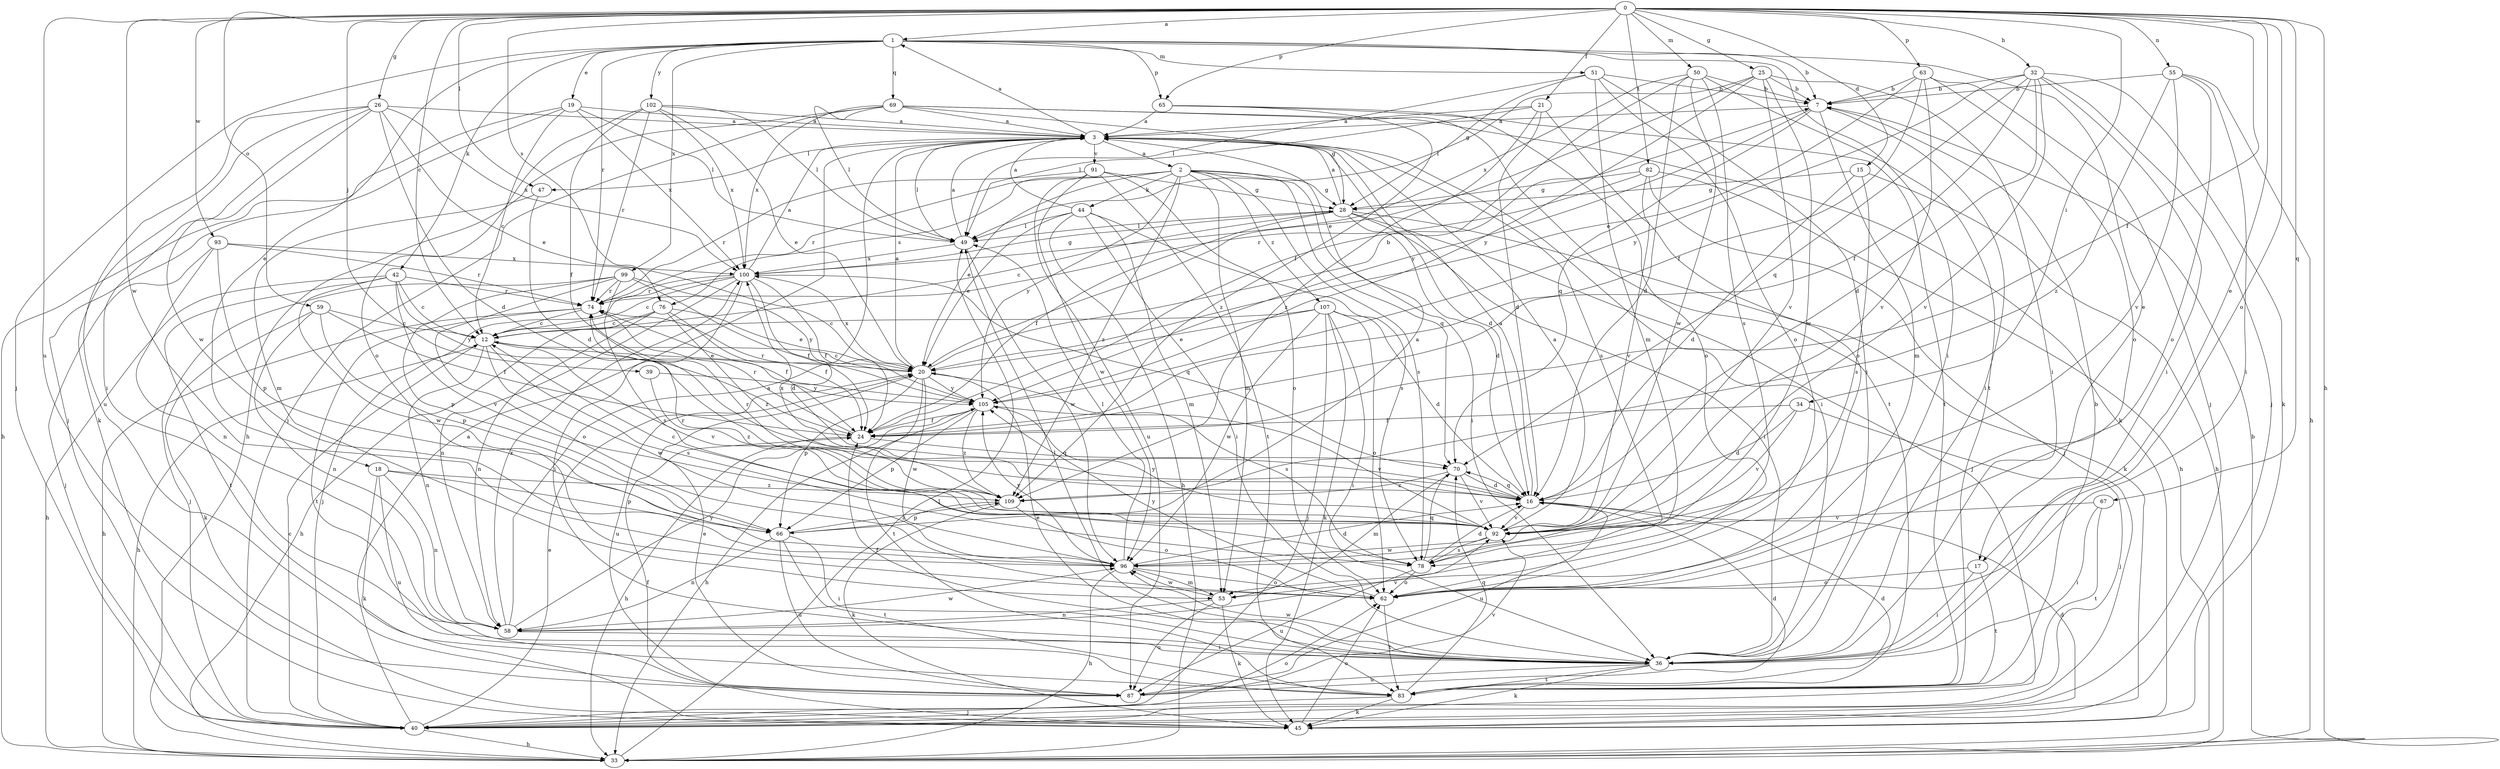 strict digraph  {
0;
1;
2;
3;
7;
12;
15;
16;
17;
18;
19;
20;
21;
24;
25;
26;
28;
32;
33;
34;
36;
39;
40;
42;
44;
45;
47;
49;
50;
51;
53;
55;
58;
59;
62;
63;
65;
66;
67;
69;
70;
74;
76;
78;
82;
83;
87;
91;
92;
93;
96;
99;
100;
102;
105;
107;
109;
0 -> 1  [label=a];
0 -> 12  [label=c];
0 -> 15  [label=d];
0 -> 17  [label=e];
0 -> 21  [label=f];
0 -> 24  [label=f];
0 -> 25  [label=g];
0 -> 26  [label=g];
0 -> 32  [label=h];
0 -> 33  [label=h];
0 -> 34  [label=i];
0 -> 39  [label=j];
0 -> 47  [label=l];
0 -> 50  [label=m];
0 -> 55  [label=n];
0 -> 59  [label=o];
0 -> 62  [label=o];
0 -> 63  [label=p];
0 -> 65  [label=p];
0 -> 67  [label=q];
0 -> 76  [label=s];
0 -> 82  [label=t];
0 -> 87  [label=u];
0 -> 93  [label=w];
0 -> 96  [label=w];
1 -> 7  [label=b];
1 -> 17  [label=e];
1 -> 18  [label=e];
1 -> 19  [label=e];
1 -> 36  [label=i];
1 -> 40  [label=j];
1 -> 42  [label=k];
1 -> 51  [label=m];
1 -> 65  [label=p];
1 -> 69  [label=q];
1 -> 74  [label=r];
1 -> 99  [label=x];
1 -> 102  [label=y];
2 -> 20  [label=e];
2 -> 28  [label=g];
2 -> 36  [label=i];
2 -> 44  [label=k];
2 -> 53  [label=m];
2 -> 70  [label=q];
2 -> 74  [label=r];
2 -> 76  [label=s];
2 -> 78  [label=s];
2 -> 105  [label=y];
2 -> 107  [label=z];
2 -> 109  [label=z];
3 -> 1  [label=a];
3 -> 2  [label=a];
3 -> 16  [label=d];
3 -> 36  [label=i];
3 -> 47  [label=l];
3 -> 49  [label=l];
3 -> 78  [label=s];
3 -> 91  [label=v];
7 -> 3  [label=a];
7 -> 36  [label=i];
7 -> 53  [label=m];
7 -> 70  [label=q];
7 -> 105  [label=y];
12 -> 20  [label=e];
12 -> 33  [label=h];
12 -> 58  [label=n];
12 -> 78  [label=s];
12 -> 92  [label=v];
12 -> 96  [label=w];
15 -> 16  [label=d];
15 -> 28  [label=g];
15 -> 33  [label=h];
15 -> 78  [label=s];
16 -> 3  [label=a];
16 -> 70  [label=q];
16 -> 87  [label=u];
16 -> 92  [label=v];
16 -> 100  [label=x];
17 -> 36  [label=i];
17 -> 62  [label=o];
17 -> 83  [label=t];
18 -> 45  [label=k];
18 -> 58  [label=n];
18 -> 66  [label=p];
18 -> 87  [label=u];
18 -> 109  [label=z];
19 -> 3  [label=a];
19 -> 12  [label=c];
19 -> 33  [label=h];
19 -> 40  [label=j];
19 -> 49  [label=l];
19 -> 100  [label=x];
20 -> 3  [label=a];
20 -> 7  [label=b];
20 -> 12  [label=c];
20 -> 66  [label=p];
20 -> 78  [label=s];
20 -> 83  [label=t];
20 -> 87  [label=u];
20 -> 96  [label=w];
20 -> 100  [label=x];
20 -> 105  [label=y];
21 -> 3  [label=a];
21 -> 16  [label=d];
21 -> 49  [label=l];
21 -> 62  [label=o];
21 -> 109  [label=z];
24 -> 33  [label=h];
24 -> 70  [label=q];
24 -> 74  [label=r];
25 -> 7  [label=b];
25 -> 20  [label=e];
25 -> 36  [label=i];
25 -> 49  [label=l];
25 -> 92  [label=v];
25 -> 96  [label=w];
25 -> 105  [label=y];
26 -> 3  [label=a];
26 -> 16  [label=d];
26 -> 20  [label=e];
26 -> 36  [label=i];
26 -> 45  [label=k];
26 -> 87  [label=u];
26 -> 96  [label=w];
26 -> 100  [label=x];
28 -> 3  [label=a];
28 -> 12  [label=c];
28 -> 16  [label=d];
28 -> 24  [label=f];
28 -> 36  [label=i];
28 -> 40  [label=j];
28 -> 45  [label=k];
28 -> 49  [label=l];
32 -> 7  [label=b];
32 -> 16  [label=d];
32 -> 24  [label=f];
32 -> 36  [label=i];
32 -> 40  [label=j];
32 -> 45  [label=k];
32 -> 70  [label=q];
32 -> 92  [label=v];
32 -> 105  [label=y];
33 -> 7  [label=b];
33 -> 49  [label=l];
34 -> 16  [label=d];
34 -> 24  [label=f];
34 -> 40  [label=j];
34 -> 92  [label=v];
36 -> 20  [label=e];
36 -> 24  [label=f];
36 -> 45  [label=k];
36 -> 49  [label=l];
36 -> 83  [label=t];
36 -> 87  [label=u];
36 -> 96  [label=w];
39 -> 105  [label=y];
39 -> 109  [label=z];
40 -> 3  [label=a];
40 -> 12  [label=c];
40 -> 20  [label=e];
40 -> 33  [label=h];
40 -> 62  [label=o];
42 -> 12  [label=c];
42 -> 33  [label=h];
42 -> 74  [label=r];
42 -> 83  [label=t];
42 -> 92  [label=v];
42 -> 96  [label=w];
42 -> 105  [label=y];
44 -> 3  [label=a];
44 -> 20  [label=e];
44 -> 33  [label=h];
44 -> 36  [label=i];
44 -> 49  [label=l];
44 -> 53  [label=m];
44 -> 78  [label=s];
45 -> 16  [label=d];
45 -> 24  [label=f];
45 -> 62  [label=o];
47 -> 16  [label=d];
47 -> 53  [label=m];
49 -> 3  [label=a];
49 -> 96  [label=w];
49 -> 100  [label=x];
50 -> 7  [label=b];
50 -> 16  [label=d];
50 -> 24  [label=f];
50 -> 78  [label=s];
50 -> 83  [label=t];
50 -> 96  [label=w];
50 -> 100  [label=x];
51 -> 7  [label=b];
51 -> 28  [label=g];
51 -> 36  [label=i];
51 -> 49  [label=l];
51 -> 53  [label=m];
51 -> 62  [label=o];
53 -> 45  [label=k];
53 -> 58  [label=n];
53 -> 87  [label=u];
53 -> 96  [label=w];
55 -> 7  [label=b];
55 -> 33  [label=h];
55 -> 36  [label=i];
55 -> 62  [label=o];
55 -> 92  [label=v];
55 -> 109  [label=z];
58 -> 3  [label=a];
58 -> 36  [label=i];
58 -> 92  [label=v];
58 -> 96  [label=w];
58 -> 100  [label=x];
58 -> 105  [label=y];
59 -> 12  [label=c];
59 -> 24  [label=f];
59 -> 45  [label=k];
59 -> 58  [label=n];
59 -> 66  [label=p];
62 -> 83  [label=t];
62 -> 105  [label=y];
63 -> 7  [label=b];
63 -> 20  [label=e];
63 -> 24  [label=f];
63 -> 40  [label=j];
63 -> 62  [label=o];
63 -> 92  [label=v];
65 -> 3  [label=a];
65 -> 62  [label=o];
65 -> 83  [label=t];
65 -> 109  [label=z];
66 -> 3  [label=a];
66 -> 36  [label=i];
66 -> 58  [label=n];
66 -> 83  [label=t];
66 -> 87  [label=u];
66 -> 109  [label=z];
67 -> 36  [label=i];
67 -> 83  [label=t];
67 -> 92  [label=v];
69 -> 3  [label=a];
69 -> 28  [label=g];
69 -> 33  [label=h];
69 -> 40  [label=j];
69 -> 45  [label=k];
69 -> 49  [label=l];
69 -> 83  [label=t];
69 -> 100  [label=x];
70 -> 16  [label=d];
70 -> 53  [label=m];
70 -> 92  [label=v];
70 -> 109  [label=z];
74 -> 12  [label=c];
74 -> 24  [label=f];
74 -> 33  [label=h];
74 -> 83  [label=t];
76 -> 12  [label=c];
76 -> 20  [label=e];
76 -> 24  [label=f];
76 -> 33  [label=h];
76 -> 58  [label=n];
76 -> 109  [label=z];
78 -> 16  [label=d];
78 -> 62  [label=o];
78 -> 70  [label=q];
78 -> 87  [label=u];
82 -> 28  [label=g];
82 -> 33  [label=h];
82 -> 40  [label=j];
82 -> 74  [label=r];
82 -> 92  [label=v];
83 -> 7  [label=b];
83 -> 16  [label=d];
83 -> 40  [label=j];
83 -> 45  [label=k];
83 -> 70  [label=q];
87 -> 16  [label=d];
87 -> 20  [label=e];
87 -> 92  [label=v];
91 -> 28  [label=g];
91 -> 62  [label=o];
91 -> 74  [label=r];
91 -> 83  [label=t];
91 -> 87  [label=u];
91 -> 96  [label=w];
92 -> 3  [label=a];
92 -> 12  [label=c];
92 -> 74  [label=r];
92 -> 78  [label=s];
92 -> 96  [label=w];
92 -> 105  [label=y];
93 -> 40  [label=j];
93 -> 58  [label=n];
93 -> 66  [label=p];
93 -> 74  [label=r];
93 -> 100  [label=x];
96 -> 16  [label=d];
96 -> 33  [label=h];
96 -> 49  [label=l];
96 -> 53  [label=m];
96 -> 62  [label=o];
96 -> 105  [label=y];
99 -> 24  [label=f];
99 -> 40  [label=j];
99 -> 62  [label=o];
99 -> 66  [label=p];
99 -> 74  [label=r];
99 -> 78  [label=s];
99 -> 105  [label=y];
100 -> 3  [label=a];
100 -> 12  [label=c];
100 -> 16  [label=d];
100 -> 24  [label=f];
100 -> 28  [label=g];
100 -> 36  [label=i];
100 -> 40  [label=j];
100 -> 58  [label=n];
100 -> 70  [label=q];
100 -> 74  [label=r];
102 -> 3  [label=a];
102 -> 20  [label=e];
102 -> 24  [label=f];
102 -> 49  [label=l];
102 -> 62  [label=o];
102 -> 74  [label=r];
102 -> 100  [label=x];
105 -> 24  [label=f];
105 -> 33  [label=h];
105 -> 66  [label=p];
105 -> 74  [label=r];
105 -> 92  [label=v];
105 -> 109  [label=z];
107 -> 12  [label=c];
107 -> 16  [label=d];
107 -> 20  [label=e];
107 -> 36  [label=i];
107 -> 40  [label=j];
107 -> 45  [label=k];
107 -> 62  [label=o];
107 -> 96  [label=w];
109 -> 45  [label=k];
109 -> 62  [label=o];
109 -> 66  [label=p];
109 -> 74  [label=r];
}
